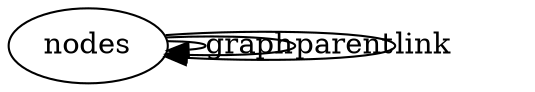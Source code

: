 digraph {
	nodes
	nodes -> nodes [label="graph"]
	nodes -> nodes [label=parent]
	nodes -> nodes [label=link]
}
